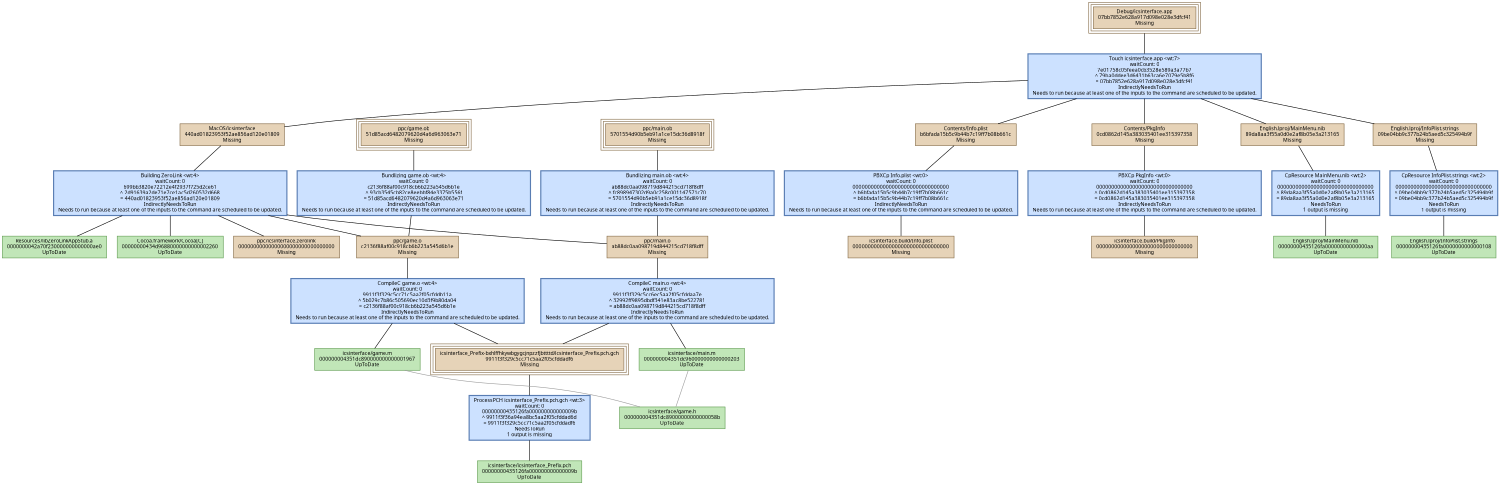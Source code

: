 digraph icsinterface {
   size = "10.000000,8.500000";
   concentrate = false;

   node [ shape = box, style = filled, color = "0.3 0.5 0.6", fillcolor = "0.3 0.2 0.9", fontname = "Monaco", fontsize = "9" ];
   n00001 [ label = "Debug/icsinterface.app\n07bb7852e628a917d098e028e3dfcf41\nMissing", color = "0.1 0.5 0.5", fillcolor = "0.1 0.2 0.9", peripheries = 3 ];
   n00002 [ label = "Contents/Info.plist\nb6bfada15b5c9b44b7c19ff7b08b661c\nMissing", color = "0.1 0.5 0.5", fillcolor = "0.1 0.2 0.9" ];
   n00003 [ label = "icsinterface.build/Info.plist\n00000000000000000000000000000000\nMissing", color = "0.1 0.5 0.5", fillcolor = "0.1 0.2 0.9" ];
   n00004 [ label = "Contents/PkgInfo\n0cd0862d145a383035401ee315397358\nMissing", color = "0.1 0.5 0.5", fillcolor = "0.1 0.2 0.9" ];
   n00005 [ label = "icsinterface.build/PkgInfo\n00000000000000000000000000000000\nMissing", color = "0.1 0.5 0.5", fillcolor = "0.1 0.2 0.9" ];
   n00006 [ label = "English.lproj/MainMenu.nib\n89da8aa3f55a0d0e2af8b05e3a213165\nMissing", color = "0.1 0.5 0.5", fillcolor = "0.1 0.2 0.9" ];
   n00007 [ label = "English.lproj/MainMenu.nib\n00000000435126fa00000000000000aa\nUpToDate" ];
   n00008 [ label = "English.lproj/InfoPlist.strings\n09be04bb9c377b24b5aed5c325494b9f\nMissing", color = "0.1 0.5 0.5", fillcolor = "0.1 0.2 0.9" ];
   n00009 [ label = "English.lproj/InfoPlist.strings\n00000000435126fa0000000000000108\nUpToDate" ];
   n00010 [ label = "ppc/main.o\nab88dc0aa098719d844215cd718f8dff\nMissing", color = "0.1 0.5 0.5", fillcolor = "0.1 0.2 0.9" ];
   n00011 [ label = "icsinterface/icsinterface_Prefix.pch\n00000000435126fa000000000000009b\nUpToDate" ];
   n00012 [ label = "icsinterface_Prefix-bxhlffhkywbgygcjnpzzfjbttttd/icsinterface_Prefix.pch.gch\n9911f3f329c5cc71c5aa2f05cfddadf6\nMissing", color = "0.1 0.5 0.5", fillcolor = "0.1 0.2 0.9", peripheries = 3 ];
   n00013 [ label = "icsinterface/main.m\n000000004351dc960000000000000203\nUpToDate" ];
   n00014 [ label = "ppc/game.o\nc2136f88af00c918cb6b223a545d6b1e\nMissing", color = "0.1 0.5 0.5", fillcolor = "0.1 0.2 0.9" ];
   n00015 [ label = "icsinterface/game.m\n000000004351dc890000000000001967\nUpToDate" ];
   n00016 [ label = "MacOS/icsinterface\n440ad01823953f52ae856ad120e01809\nMissing", color = "0.1 0.5 0.5", fillcolor = "0.1 0.2 0.9" ];
   n00017 [ label = "ppc/main.ob\n5701554d90b5eb91a1ce15dc36d8918f\nMissing", color = "0.1 0.5 0.5", fillcolor = "0.1 0.2 0.9", peripheries = 3 ];
   n00018 [ label = "ppc/game.ob\n51d85acd6482079620d4a6d963063e71\nMissing", color = "0.1 0.5 0.5", fillcolor = "0.1 0.2 0.9", peripheries = 3 ];
   n00019 [ label = "Resources/libZeroLinkAppStub.a\n0000000042a70f230000000000000ae0\nUpToDate" ];
   n00020 [ label = "Cocoa.framework/Cocoa[C]\n00000000434d96880000000000002260\nUpToDate" ];
   n00021 [ label = "ppc/icsinterface.zerolink\n00000000000000000000000000000000\nMissing", color = "0.1 0.5 0.5", fillcolor = "0.1 0.2 0.9" ];
   n00022 [ label = "icsinterface/game.h\n000000004351dc89000000000000058b\nUpToDate" ];

   node [ shape = box, style = "filled,bold", color = "0.7 0.5 0.7", fillcolor = "0.7 0.2 1.0", fontname = "Monaco", fontsize = "9" ];
   c00001 [ label = "PBXCp Info.plist <wt:0>\nwaitCount: 0\n00000000000000000000000000000000\n^ b6bfada15b5c9b44b7c19ff7b08b661c\n= b6bfada15b5c9b44b7c19ff7b08b661c\nIndirectlyNeedsToRun\nNeeds to run because at least one of the inputs to the command are scheduled to be updated.", color = "0.6 0.5 0.7", fillcolor = "0.6 0.2 1.0" ];
   c00002 [ label = "PBXCp PkgInfo <wt:0>\nwaitCount: 0\n00000000000000000000000000000000\n^ 0cd0862d145a383035401ee315397358\n= 0cd0862d145a383035401ee315397358\nIndirectlyNeedsToRun\nNeeds to run because at least one of the inputs to the command are scheduled to be updated.", color = "0.6 0.5 0.7", fillcolor = "0.6 0.2 1.0" ];
   c00003 [ label = "CpResource MainMenu.nib <wt:2>\nwaitCount: 0\n00000000000000000000000000000000\n^ 89da8aa3f55a0d0e2af8b05e3a213165\n= 89da8aa3f55a0d0e2af8b05e3a213165\nNeedsToRun\n1 output is missing", color = "0.6 0.5 0.7", fillcolor = "0.6 0.2 1.0" ];
   c00004 [ label = "CpResource InfoPlist.strings <wt:2>\nwaitCount: 0\n00000000000000000000000000000000\n^ 09be04bb9c377b24b5aed5c325494b9f\n= 09be04bb9c377b24b5aed5c325494b9f\nNeedsToRun\n1 output is missing", color = "0.6 0.5 0.7", fillcolor = "0.6 0.2 1.0" ];
   c00005 [ label = "CompileC main.o <wt:4>\nwaitCount: 0\n9911f3f329c5cc6ec5aa2f05cfddaa7e\n^ 32992ff9895dbdf341e83ac8be522781\n= ab88dc0aa098719d844215cd718f8dff\nIndirectlyNeedsToRun\nNeeds to run because at least one of the inputs to the command are scheduled to be updated.", color = "0.6 0.5 0.7", fillcolor = "0.6 0.2 1.0" ];
   c00006 [ label = "ProcessPCH icsinterface_Prefix.pch.gch <wt:3>\nwaitCount: 0\n00000000435126fa000000000000009b\n^ 9911f3f36a94ea8bc5aa2f05cfddad6d\n= 9911f3f329c5cc71c5aa2f05cfddadf6\nNeedsToRun\n1 output is missing", color = "0.6 0.5 0.7", fillcolor = "0.6 0.2 1.0" ];
   c00007 [ label = "CompileC game.o <wt:4>\nwaitCount: 0\n9911f3f329c5cc71c5aa2f05cfddb11a\n^ 5b029c7b86c505690ec10d3f9b80da04\n= c2136f88af00c918cb6b223a545d6b1e\nIndirectlyNeedsToRun\nNeeds to run because at least one of the inputs to the command are scheduled to be updated.", color = "0.6 0.5 0.7", fillcolor = "0.6 0.2 1.0" ];
   c00008 [ label = "Bundlizing main.ob <wt:4>\nwaitCount: 0\nab88dc0aa098719d844215cd718f8dff\n^ fc898947302d9a0c258c001147571c70\n= 5701554d90b5eb91a1ce15dc36d8918f\nIndirectlyNeedsToRun\nNeeds to run because at least one of the inputs to the command are scheduled to be updated.", color = "0.6 0.5 0.7", fillcolor = "0.6 0.2 1.0" ];
   c00009 [ label = "Bundlizing game.ob <wt:4>\nwaitCount: 0\nc2136f88af00c918cb6b223a545d6b1e\n^ 93cb3545cb82ce8eebbf84e3375b556f\n= 51d85acd6482079620d4a6d963063e71\nIndirectlyNeedsToRun\nNeeds to run because at least one of the inputs to the command are scheduled to be updated.", color = "0.6 0.5 0.7", fillcolor = "0.6 0.2 1.0" ];
   c00010 [ label = "Building ZeroLink <wt:4>\nwaitCount: 0\n699bb3820e72212e4f2937f725d2ce61\n^ 2d91639a2de71e7ce1ac5d260532d668\n= 440ad01823953f52ae856ad120e01809\nIndirectlyNeedsToRun\nNeeds to run because at least one of the inputs to the command are scheduled to be updated.", color = "0.6 0.5 0.7", fillcolor = "0.6 0.2 1.0" ];
   c00011 [ label = "Touch icsinterface.app <wt:7>\nwaitCount: 0\n7e01758c05feea0cb3528e589a3a77b7\n^ 79ba0ddee3d6431b63ca6e7079e5b8f6\n= 07bb7852e628a917d098e028e3dfcf41\nIndirectlyNeedsToRun\nNeeds to run because at least one of the inputs to the command are scheduled to be updated.", color = "0.6 0.5 0.7", fillcolor = "0.6 0.2 1.0" ];

   edge [ style = solid, color = black, arrowhead = none, arrowtail = normal ];
   n00001 -> { c00011 };
   n00002 -> { c00001 };
   n00004 -> { c00002 };
   n00006 -> { c00003 };
   n00008 -> { c00004 };
   n00010 -> { c00005 };
   n00012 -> { c00006 };
   n00014 -> { c00007 };
   n00016 -> { c00010 };
   n00017 -> { c00008 };
   n00018 -> { c00009 };
   c00001 -> { n00003 };
   c00002 -> { n00005 n00005 };
   c00003 -> { n00007 n00007 };
   c00004 -> { n00009 n00009 };
   c00005 -> { n00012 n00013 };
   c00006 -> { n00011 };
   c00007 -> { n00012 n00015 };
   c00008 -> { n00010 };
   c00009 -> { n00014 };
   c00010 -> { n00010 n00014 n00019 n00020 n00021 };
   c00011 -> { n00002 n00004 n00006 n00008 n00016 };

   edge [ style = solid, color = gray60, arrowhead = none, arrowtail = normal ];
   n00013 -> { n00022 };
   n00015 -> { n00022 };
}
